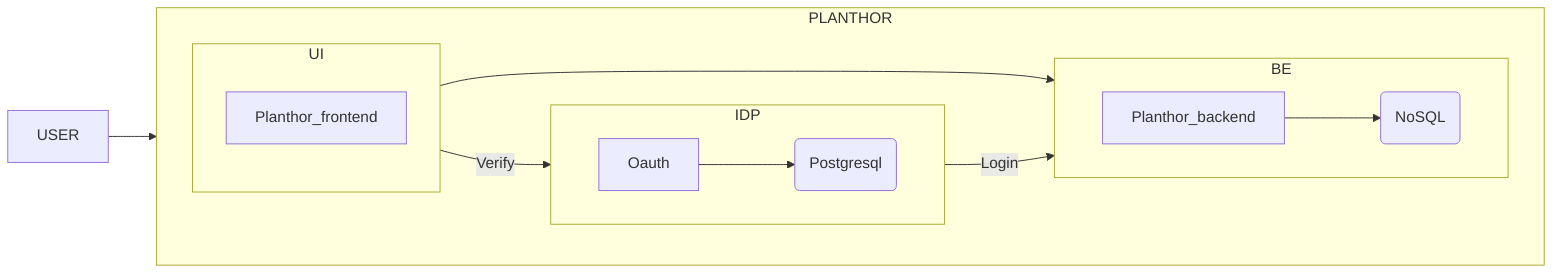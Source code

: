 flowchart LR
  direction LR
  subgraph PLANTHOR
    subgraph UI
        Planthor_frontend
    end
    subgraph IDP
        direction LR
        Oauth --> user_db(Postgresql)
    end
    UI -- Verify --> IDP
    subgraph BE
      direction LR 
      Planthor_backend --> planthor_be_db(NoSQL)
    end
    direction LR
    UI --> BE
    IDP -- Login --> BE
  end
  
  USER --> PLANTHOR